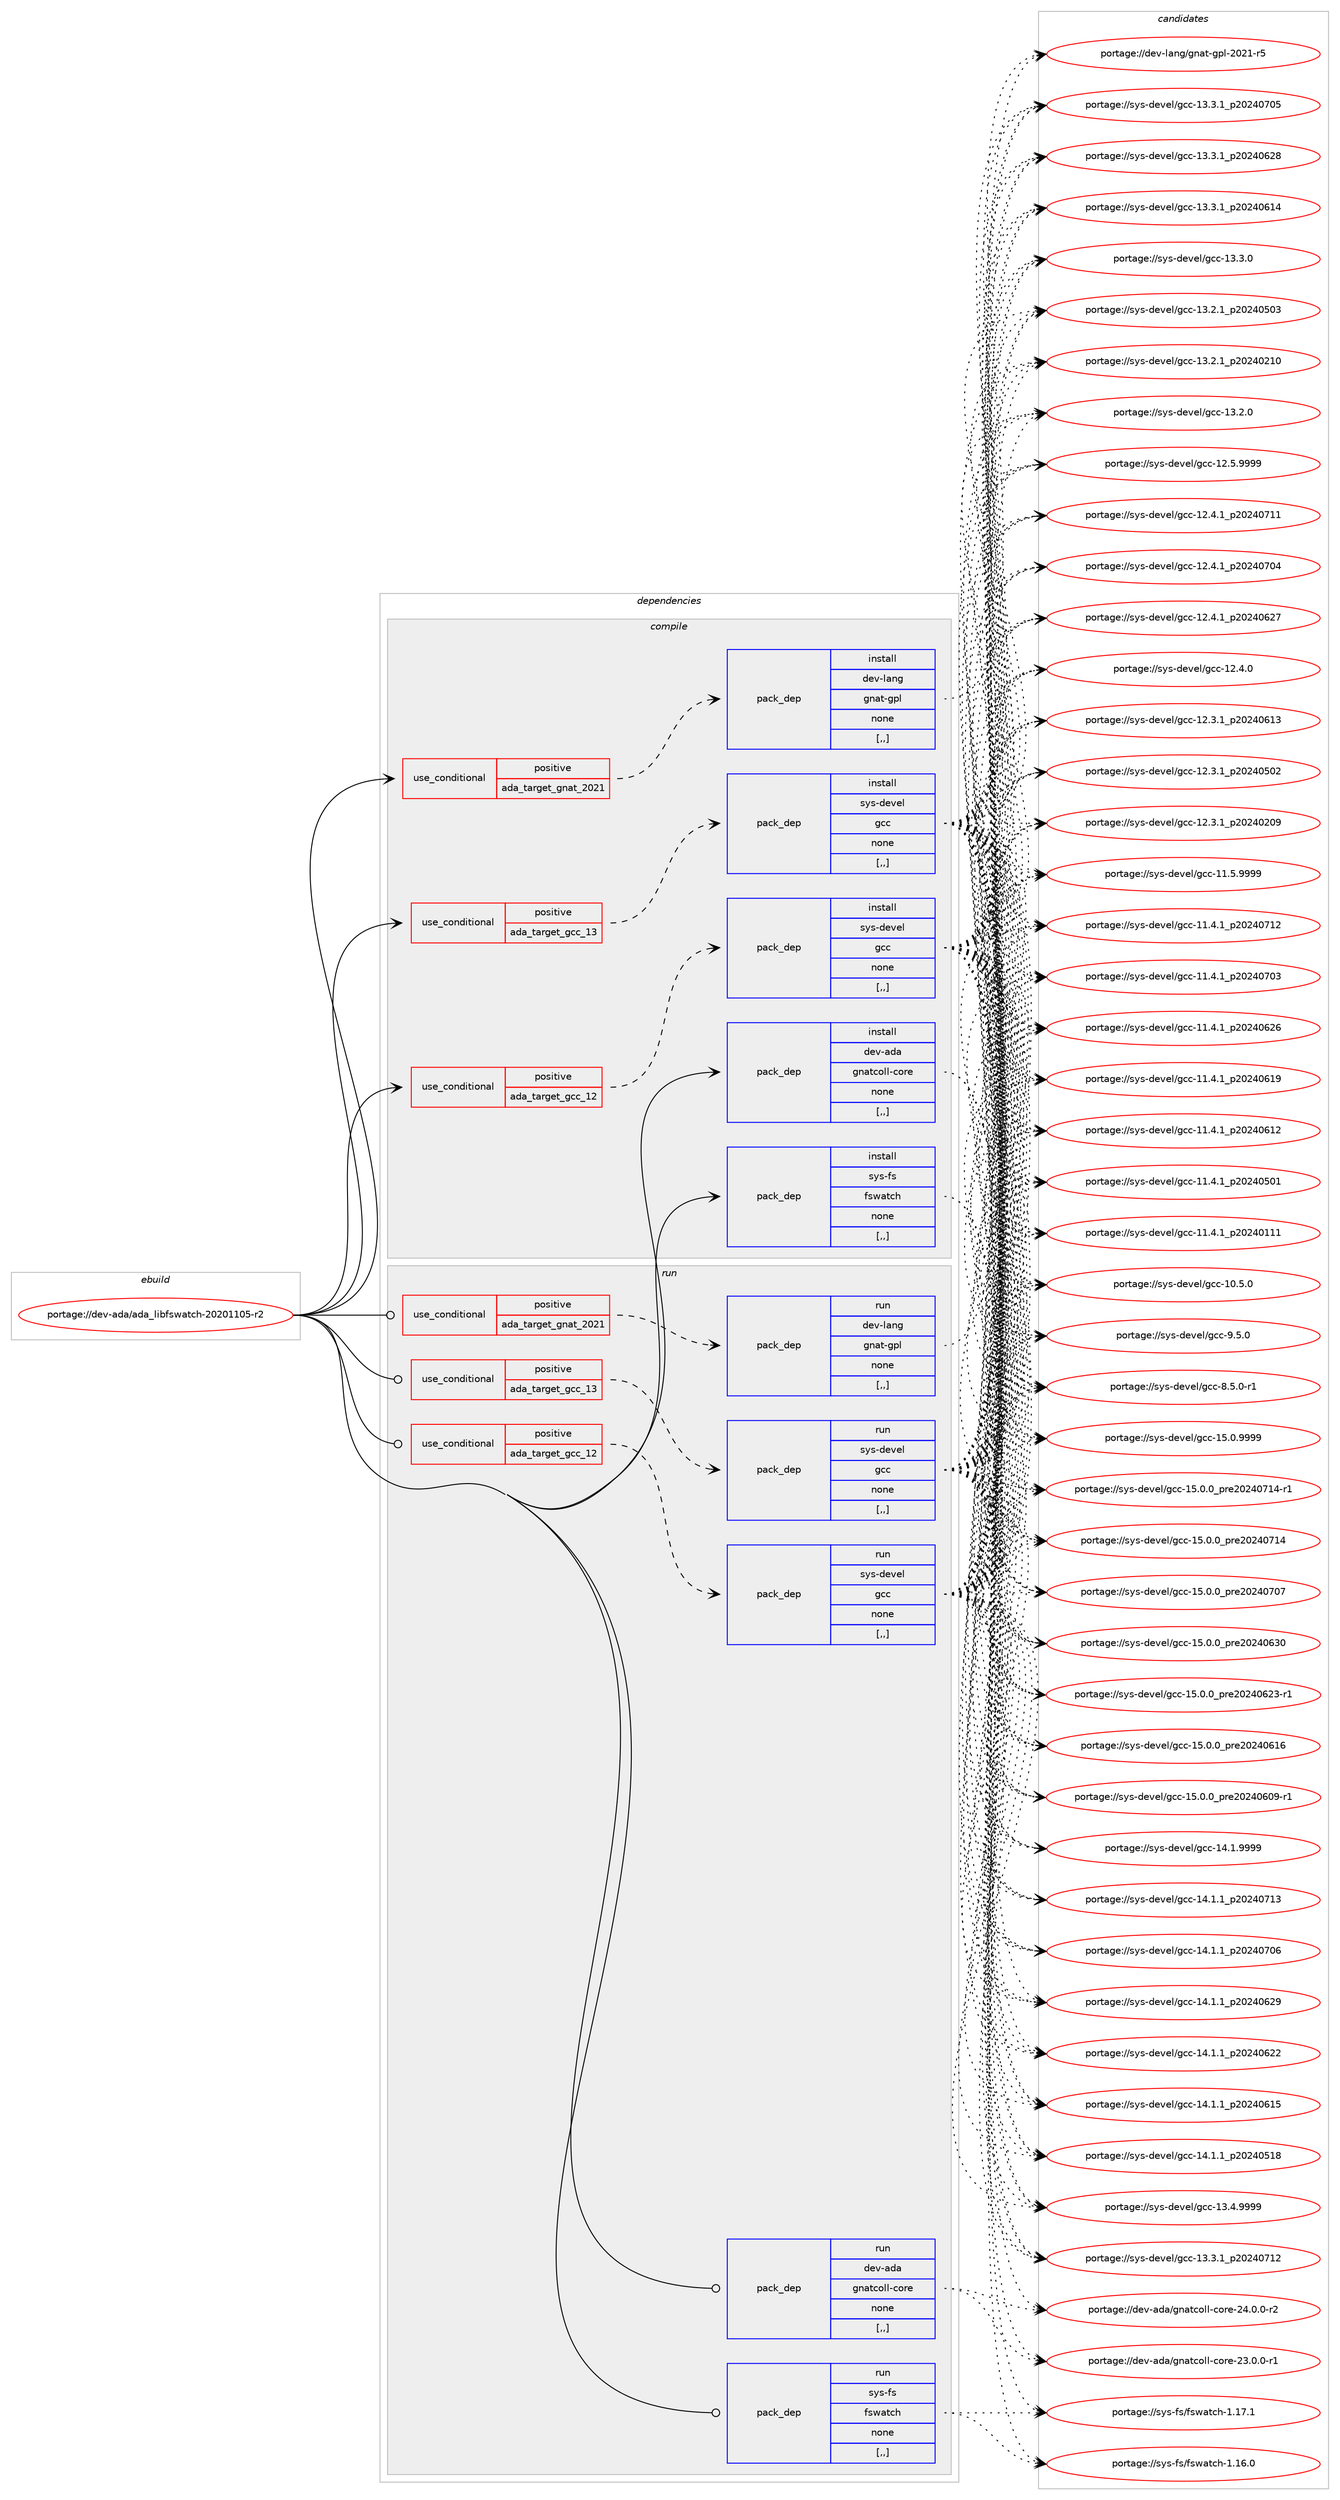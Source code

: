 digraph prolog {

# *************
# Graph options
# *************

newrank=true;
concentrate=true;
compound=true;
graph [rankdir=LR,fontname=Helvetica,fontsize=10,ranksep=1.5];#, ranksep=2.5, nodesep=0.2];
edge  [arrowhead=vee];
node  [fontname=Helvetica,fontsize=10];

# **********
# The ebuild
# **********

subgraph cluster_leftcol {
color=gray;
rank=same;
label=<<i>ebuild</i>>;
id [label="portage://dev-ada/ada_libfswatch-20201105-r2", color=red, width=4, href="../dev-ada/ada_libfswatch-20201105-r2.svg"];
}

# ****************
# The dependencies
# ****************

subgraph cluster_midcol {
color=gray;
label=<<i>dependencies</i>>;
subgraph cluster_compile {
fillcolor="#eeeeee";
style=filled;
label=<<i>compile</i>>;
subgraph cond16342 {
dependency63097 [label=<<TABLE BORDER="0" CELLBORDER="1" CELLSPACING="0" CELLPADDING="4"><TR><TD ROWSPAN="3" CELLPADDING="10">use_conditional</TD></TR><TR><TD>positive</TD></TR><TR><TD>ada_target_gcc_12</TD></TR></TABLE>>, shape=none, color=red];
subgraph pack45849 {
dependency63098 [label=<<TABLE BORDER="0" CELLBORDER="1" CELLSPACING="0" CELLPADDING="4" WIDTH="220"><TR><TD ROWSPAN="6" CELLPADDING="30">pack_dep</TD></TR><TR><TD WIDTH="110">install</TD></TR><TR><TD>sys-devel</TD></TR><TR><TD>gcc</TD></TR><TR><TD>none</TD></TR><TR><TD>[,,]</TD></TR></TABLE>>, shape=none, color=blue];
}
dependency63097:e -> dependency63098:w [weight=20,style="dashed",arrowhead="vee"];
}
id:e -> dependency63097:w [weight=20,style="solid",arrowhead="vee"];
subgraph cond16343 {
dependency63099 [label=<<TABLE BORDER="0" CELLBORDER="1" CELLSPACING="0" CELLPADDING="4"><TR><TD ROWSPAN="3" CELLPADDING="10">use_conditional</TD></TR><TR><TD>positive</TD></TR><TR><TD>ada_target_gcc_13</TD></TR></TABLE>>, shape=none, color=red];
subgraph pack45850 {
dependency63100 [label=<<TABLE BORDER="0" CELLBORDER="1" CELLSPACING="0" CELLPADDING="4" WIDTH="220"><TR><TD ROWSPAN="6" CELLPADDING="30">pack_dep</TD></TR><TR><TD WIDTH="110">install</TD></TR><TR><TD>sys-devel</TD></TR><TR><TD>gcc</TD></TR><TR><TD>none</TD></TR><TR><TD>[,,]</TD></TR></TABLE>>, shape=none, color=blue];
}
dependency63099:e -> dependency63100:w [weight=20,style="dashed",arrowhead="vee"];
}
id:e -> dependency63099:w [weight=20,style="solid",arrowhead="vee"];
subgraph cond16344 {
dependency63101 [label=<<TABLE BORDER="0" CELLBORDER="1" CELLSPACING="0" CELLPADDING="4"><TR><TD ROWSPAN="3" CELLPADDING="10">use_conditional</TD></TR><TR><TD>positive</TD></TR><TR><TD>ada_target_gnat_2021</TD></TR></TABLE>>, shape=none, color=red];
subgraph pack45851 {
dependency63102 [label=<<TABLE BORDER="0" CELLBORDER="1" CELLSPACING="0" CELLPADDING="4" WIDTH="220"><TR><TD ROWSPAN="6" CELLPADDING="30">pack_dep</TD></TR><TR><TD WIDTH="110">install</TD></TR><TR><TD>dev-lang</TD></TR><TR><TD>gnat-gpl</TD></TR><TR><TD>none</TD></TR><TR><TD>[,,]</TD></TR></TABLE>>, shape=none, color=blue];
}
dependency63101:e -> dependency63102:w [weight=20,style="dashed",arrowhead="vee"];
}
id:e -> dependency63101:w [weight=20,style="solid",arrowhead="vee"];
subgraph pack45852 {
dependency63103 [label=<<TABLE BORDER="0" CELLBORDER="1" CELLSPACING="0" CELLPADDING="4" WIDTH="220"><TR><TD ROWSPAN="6" CELLPADDING="30">pack_dep</TD></TR><TR><TD WIDTH="110">install</TD></TR><TR><TD>dev-ada</TD></TR><TR><TD>gnatcoll-core</TD></TR><TR><TD>none</TD></TR><TR><TD>[,,]</TD></TR></TABLE>>, shape=none, color=blue];
}
id:e -> dependency63103:w [weight=20,style="solid",arrowhead="vee"];
subgraph pack45853 {
dependency63104 [label=<<TABLE BORDER="0" CELLBORDER="1" CELLSPACING="0" CELLPADDING="4" WIDTH="220"><TR><TD ROWSPAN="6" CELLPADDING="30">pack_dep</TD></TR><TR><TD WIDTH="110">install</TD></TR><TR><TD>sys-fs</TD></TR><TR><TD>fswatch</TD></TR><TR><TD>none</TD></TR><TR><TD>[,,]</TD></TR></TABLE>>, shape=none, color=blue];
}
id:e -> dependency63104:w [weight=20,style="solid",arrowhead="vee"];
}
subgraph cluster_compileandrun {
fillcolor="#eeeeee";
style=filled;
label=<<i>compile and run</i>>;
}
subgraph cluster_run {
fillcolor="#eeeeee";
style=filled;
label=<<i>run</i>>;
subgraph cond16345 {
dependency63105 [label=<<TABLE BORDER="0" CELLBORDER="1" CELLSPACING="0" CELLPADDING="4"><TR><TD ROWSPAN="3" CELLPADDING="10">use_conditional</TD></TR><TR><TD>positive</TD></TR><TR><TD>ada_target_gcc_12</TD></TR></TABLE>>, shape=none, color=red];
subgraph pack45854 {
dependency63106 [label=<<TABLE BORDER="0" CELLBORDER="1" CELLSPACING="0" CELLPADDING="4" WIDTH="220"><TR><TD ROWSPAN="6" CELLPADDING="30">pack_dep</TD></TR><TR><TD WIDTH="110">run</TD></TR><TR><TD>sys-devel</TD></TR><TR><TD>gcc</TD></TR><TR><TD>none</TD></TR><TR><TD>[,,]</TD></TR></TABLE>>, shape=none, color=blue];
}
dependency63105:e -> dependency63106:w [weight=20,style="dashed",arrowhead="vee"];
}
id:e -> dependency63105:w [weight=20,style="solid",arrowhead="odot"];
subgraph cond16346 {
dependency63107 [label=<<TABLE BORDER="0" CELLBORDER="1" CELLSPACING="0" CELLPADDING="4"><TR><TD ROWSPAN="3" CELLPADDING="10">use_conditional</TD></TR><TR><TD>positive</TD></TR><TR><TD>ada_target_gcc_13</TD></TR></TABLE>>, shape=none, color=red];
subgraph pack45855 {
dependency63108 [label=<<TABLE BORDER="0" CELLBORDER="1" CELLSPACING="0" CELLPADDING="4" WIDTH="220"><TR><TD ROWSPAN="6" CELLPADDING="30">pack_dep</TD></TR><TR><TD WIDTH="110">run</TD></TR><TR><TD>sys-devel</TD></TR><TR><TD>gcc</TD></TR><TR><TD>none</TD></TR><TR><TD>[,,]</TD></TR></TABLE>>, shape=none, color=blue];
}
dependency63107:e -> dependency63108:w [weight=20,style="dashed",arrowhead="vee"];
}
id:e -> dependency63107:w [weight=20,style="solid",arrowhead="odot"];
subgraph cond16347 {
dependency63109 [label=<<TABLE BORDER="0" CELLBORDER="1" CELLSPACING="0" CELLPADDING="4"><TR><TD ROWSPAN="3" CELLPADDING="10">use_conditional</TD></TR><TR><TD>positive</TD></TR><TR><TD>ada_target_gnat_2021</TD></TR></TABLE>>, shape=none, color=red];
subgraph pack45856 {
dependency63110 [label=<<TABLE BORDER="0" CELLBORDER="1" CELLSPACING="0" CELLPADDING="4" WIDTH="220"><TR><TD ROWSPAN="6" CELLPADDING="30">pack_dep</TD></TR><TR><TD WIDTH="110">run</TD></TR><TR><TD>dev-lang</TD></TR><TR><TD>gnat-gpl</TD></TR><TR><TD>none</TD></TR><TR><TD>[,,]</TD></TR></TABLE>>, shape=none, color=blue];
}
dependency63109:e -> dependency63110:w [weight=20,style="dashed",arrowhead="vee"];
}
id:e -> dependency63109:w [weight=20,style="solid",arrowhead="odot"];
subgraph pack45857 {
dependency63111 [label=<<TABLE BORDER="0" CELLBORDER="1" CELLSPACING="0" CELLPADDING="4" WIDTH="220"><TR><TD ROWSPAN="6" CELLPADDING="30">pack_dep</TD></TR><TR><TD WIDTH="110">run</TD></TR><TR><TD>dev-ada</TD></TR><TR><TD>gnatcoll-core</TD></TR><TR><TD>none</TD></TR><TR><TD>[,,]</TD></TR></TABLE>>, shape=none, color=blue];
}
id:e -> dependency63111:w [weight=20,style="solid",arrowhead="odot"];
subgraph pack45858 {
dependency63112 [label=<<TABLE BORDER="0" CELLBORDER="1" CELLSPACING="0" CELLPADDING="4" WIDTH="220"><TR><TD ROWSPAN="6" CELLPADDING="30">pack_dep</TD></TR><TR><TD WIDTH="110">run</TD></TR><TR><TD>sys-fs</TD></TR><TR><TD>fswatch</TD></TR><TR><TD>none</TD></TR><TR><TD>[,,]</TD></TR></TABLE>>, shape=none, color=blue];
}
id:e -> dependency63112:w [weight=20,style="solid",arrowhead="odot"];
}
}

# **************
# The candidates
# **************

subgraph cluster_choices {
rank=same;
color=gray;
label=<<i>candidates</i>>;

subgraph choice45849 {
color=black;
nodesep=1;
choice1151211154510010111810110847103999945495346484657575757 [label="portage://sys-devel/gcc-15.0.9999", color=red, width=4,href="../sys-devel/gcc-15.0.9999.svg"];
choice11512111545100101118101108471039999454953464846489511211410150485052485549524511449 [label="portage://sys-devel/gcc-15.0.0_pre20240714-r1", color=red, width=4,href="../sys-devel/gcc-15.0.0_pre20240714-r1.svg"];
choice1151211154510010111810110847103999945495346484648951121141015048505248554952 [label="portage://sys-devel/gcc-15.0.0_pre20240714", color=red, width=4,href="../sys-devel/gcc-15.0.0_pre20240714.svg"];
choice1151211154510010111810110847103999945495346484648951121141015048505248554855 [label="portage://sys-devel/gcc-15.0.0_pre20240707", color=red, width=4,href="../sys-devel/gcc-15.0.0_pre20240707.svg"];
choice1151211154510010111810110847103999945495346484648951121141015048505248545148 [label="portage://sys-devel/gcc-15.0.0_pre20240630", color=red, width=4,href="../sys-devel/gcc-15.0.0_pre20240630.svg"];
choice11512111545100101118101108471039999454953464846489511211410150485052485450514511449 [label="portage://sys-devel/gcc-15.0.0_pre20240623-r1", color=red, width=4,href="../sys-devel/gcc-15.0.0_pre20240623-r1.svg"];
choice1151211154510010111810110847103999945495346484648951121141015048505248544954 [label="portage://sys-devel/gcc-15.0.0_pre20240616", color=red, width=4,href="../sys-devel/gcc-15.0.0_pre20240616.svg"];
choice11512111545100101118101108471039999454953464846489511211410150485052485448574511449 [label="portage://sys-devel/gcc-15.0.0_pre20240609-r1", color=red, width=4,href="../sys-devel/gcc-15.0.0_pre20240609-r1.svg"];
choice1151211154510010111810110847103999945495246494657575757 [label="portage://sys-devel/gcc-14.1.9999", color=red, width=4,href="../sys-devel/gcc-14.1.9999.svg"];
choice1151211154510010111810110847103999945495246494649951125048505248554951 [label="portage://sys-devel/gcc-14.1.1_p20240713", color=red, width=4,href="../sys-devel/gcc-14.1.1_p20240713.svg"];
choice1151211154510010111810110847103999945495246494649951125048505248554854 [label="portage://sys-devel/gcc-14.1.1_p20240706", color=red, width=4,href="../sys-devel/gcc-14.1.1_p20240706.svg"];
choice1151211154510010111810110847103999945495246494649951125048505248545057 [label="portage://sys-devel/gcc-14.1.1_p20240629", color=red, width=4,href="../sys-devel/gcc-14.1.1_p20240629.svg"];
choice1151211154510010111810110847103999945495246494649951125048505248545050 [label="portage://sys-devel/gcc-14.1.1_p20240622", color=red, width=4,href="../sys-devel/gcc-14.1.1_p20240622.svg"];
choice1151211154510010111810110847103999945495246494649951125048505248544953 [label="portage://sys-devel/gcc-14.1.1_p20240615", color=red, width=4,href="../sys-devel/gcc-14.1.1_p20240615.svg"];
choice1151211154510010111810110847103999945495246494649951125048505248534956 [label="portage://sys-devel/gcc-14.1.1_p20240518", color=red, width=4,href="../sys-devel/gcc-14.1.1_p20240518.svg"];
choice1151211154510010111810110847103999945495146524657575757 [label="portage://sys-devel/gcc-13.4.9999", color=red, width=4,href="../sys-devel/gcc-13.4.9999.svg"];
choice1151211154510010111810110847103999945495146514649951125048505248554950 [label="portage://sys-devel/gcc-13.3.1_p20240712", color=red, width=4,href="../sys-devel/gcc-13.3.1_p20240712.svg"];
choice1151211154510010111810110847103999945495146514649951125048505248554853 [label="portage://sys-devel/gcc-13.3.1_p20240705", color=red, width=4,href="../sys-devel/gcc-13.3.1_p20240705.svg"];
choice1151211154510010111810110847103999945495146514649951125048505248545056 [label="portage://sys-devel/gcc-13.3.1_p20240628", color=red, width=4,href="../sys-devel/gcc-13.3.1_p20240628.svg"];
choice1151211154510010111810110847103999945495146514649951125048505248544952 [label="portage://sys-devel/gcc-13.3.1_p20240614", color=red, width=4,href="../sys-devel/gcc-13.3.1_p20240614.svg"];
choice1151211154510010111810110847103999945495146514648 [label="portage://sys-devel/gcc-13.3.0", color=red, width=4,href="../sys-devel/gcc-13.3.0.svg"];
choice1151211154510010111810110847103999945495146504649951125048505248534851 [label="portage://sys-devel/gcc-13.2.1_p20240503", color=red, width=4,href="../sys-devel/gcc-13.2.1_p20240503.svg"];
choice1151211154510010111810110847103999945495146504649951125048505248504948 [label="portage://sys-devel/gcc-13.2.1_p20240210", color=red, width=4,href="../sys-devel/gcc-13.2.1_p20240210.svg"];
choice1151211154510010111810110847103999945495146504648 [label="portage://sys-devel/gcc-13.2.0", color=red, width=4,href="../sys-devel/gcc-13.2.0.svg"];
choice1151211154510010111810110847103999945495046534657575757 [label="portage://sys-devel/gcc-12.5.9999", color=red, width=4,href="../sys-devel/gcc-12.5.9999.svg"];
choice1151211154510010111810110847103999945495046524649951125048505248554949 [label="portage://sys-devel/gcc-12.4.1_p20240711", color=red, width=4,href="../sys-devel/gcc-12.4.1_p20240711.svg"];
choice1151211154510010111810110847103999945495046524649951125048505248554852 [label="portage://sys-devel/gcc-12.4.1_p20240704", color=red, width=4,href="../sys-devel/gcc-12.4.1_p20240704.svg"];
choice1151211154510010111810110847103999945495046524649951125048505248545055 [label="portage://sys-devel/gcc-12.4.1_p20240627", color=red, width=4,href="../sys-devel/gcc-12.4.1_p20240627.svg"];
choice1151211154510010111810110847103999945495046524648 [label="portage://sys-devel/gcc-12.4.0", color=red, width=4,href="../sys-devel/gcc-12.4.0.svg"];
choice1151211154510010111810110847103999945495046514649951125048505248544951 [label="portage://sys-devel/gcc-12.3.1_p20240613", color=red, width=4,href="../sys-devel/gcc-12.3.1_p20240613.svg"];
choice1151211154510010111810110847103999945495046514649951125048505248534850 [label="portage://sys-devel/gcc-12.3.1_p20240502", color=red, width=4,href="../sys-devel/gcc-12.3.1_p20240502.svg"];
choice1151211154510010111810110847103999945495046514649951125048505248504857 [label="portage://sys-devel/gcc-12.3.1_p20240209", color=red, width=4,href="../sys-devel/gcc-12.3.1_p20240209.svg"];
choice1151211154510010111810110847103999945494946534657575757 [label="portage://sys-devel/gcc-11.5.9999", color=red, width=4,href="../sys-devel/gcc-11.5.9999.svg"];
choice1151211154510010111810110847103999945494946524649951125048505248554950 [label="portage://sys-devel/gcc-11.4.1_p20240712", color=red, width=4,href="../sys-devel/gcc-11.4.1_p20240712.svg"];
choice1151211154510010111810110847103999945494946524649951125048505248554851 [label="portage://sys-devel/gcc-11.4.1_p20240703", color=red, width=4,href="../sys-devel/gcc-11.4.1_p20240703.svg"];
choice1151211154510010111810110847103999945494946524649951125048505248545054 [label="portage://sys-devel/gcc-11.4.1_p20240626", color=red, width=4,href="../sys-devel/gcc-11.4.1_p20240626.svg"];
choice1151211154510010111810110847103999945494946524649951125048505248544957 [label="portage://sys-devel/gcc-11.4.1_p20240619", color=red, width=4,href="../sys-devel/gcc-11.4.1_p20240619.svg"];
choice1151211154510010111810110847103999945494946524649951125048505248544950 [label="portage://sys-devel/gcc-11.4.1_p20240612", color=red, width=4,href="../sys-devel/gcc-11.4.1_p20240612.svg"];
choice1151211154510010111810110847103999945494946524649951125048505248534849 [label="portage://sys-devel/gcc-11.4.1_p20240501", color=red, width=4,href="../sys-devel/gcc-11.4.1_p20240501.svg"];
choice1151211154510010111810110847103999945494946524649951125048505248494949 [label="portage://sys-devel/gcc-11.4.1_p20240111", color=red, width=4,href="../sys-devel/gcc-11.4.1_p20240111.svg"];
choice1151211154510010111810110847103999945494846534648 [label="portage://sys-devel/gcc-10.5.0", color=red, width=4,href="../sys-devel/gcc-10.5.0.svg"];
choice11512111545100101118101108471039999455746534648 [label="portage://sys-devel/gcc-9.5.0", color=red, width=4,href="../sys-devel/gcc-9.5.0.svg"];
choice115121115451001011181011084710399994556465346484511449 [label="portage://sys-devel/gcc-8.5.0-r1", color=red, width=4,href="../sys-devel/gcc-8.5.0-r1.svg"];
dependency63098:e -> choice1151211154510010111810110847103999945495346484657575757:w [style=dotted,weight="100"];
dependency63098:e -> choice11512111545100101118101108471039999454953464846489511211410150485052485549524511449:w [style=dotted,weight="100"];
dependency63098:e -> choice1151211154510010111810110847103999945495346484648951121141015048505248554952:w [style=dotted,weight="100"];
dependency63098:e -> choice1151211154510010111810110847103999945495346484648951121141015048505248554855:w [style=dotted,weight="100"];
dependency63098:e -> choice1151211154510010111810110847103999945495346484648951121141015048505248545148:w [style=dotted,weight="100"];
dependency63098:e -> choice11512111545100101118101108471039999454953464846489511211410150485052485450514511449:w [style=dotted,weight="100"];
dependency63098:e -> choice1151211154510010111810110847103999945495346484648951121141015048505248544954:w [style=dotted,weight="100"];
dependency63098:e -> choice11512111545100101118101108471039999454953464846489511211410150485052485448574511449:w [style=dotted,weight="100"];
dependency63098:e -> choice1151211154510010111810110847103999945495246494657575757:w [style=dotted,weight="100"];
dependency63098:e -> choice1151211154510010111810110847103999945495246494649951125048505248554951:w [style=dotted,weight="100"];
dependency63098:e -> choice1151211154510010111810110847103999945495246494649951125048505248554854:w [style=dotted,weight="100"];
dependency63098:e -> choice1151211154510010111810110847103999945495246494649951125048505248545057:w [style=dotted,weight="100"];
dependency63098:e -> choice1151211154510010111810110847103999945495246494649951125048505248545050:w [style=dotted,weight="100"];
dependency63098:e -> choice1151211154510010111810110847103999945495246494649951125048505248544953:w [style=dotted,weight="100"];
dependency63098:e -> choice1151211154510010111810110847103999945495246494649951125048505248534956:w [style=dotted,weight="100"];
dependency63098:e -> choice1151211154510010111810110847103999945495146524657575757:w [style=dotted,weight="100"];
dependency63098:e -> choice1151211154510010111810110847103999945495146514649951125048505248554950:w [style=dotted,weight="100"];
dependency63098:e -> choice1151211154510010111810110847103999945495146514649951125048505248554853:w [style=dotted,weight="100"];
dependency63098:e -> choice1151211154510010111810110847103999945495146514649951125048505248545056:w [style=dotted,weight="100"];
dependency63098:e -> choice1151211154510010111810110847103999945495146514649951125048505248544952:w [style=dotted,weight="100"];
dependency63098:e -> choice1151211154510010111810110847103999945495146514648:w [style=dotted,weight="100"];
dependency63098:e -> choice1151211154510010111810110847103999945495146504649951125048505248534851:w [style=dotted,weight="100"];
dependency63098:e -> choice1151211154510010111810110847103999945495146504649951125048505248504948:w [style=dotted,weight="100"];
dependency63098:e -> choice1151211154510010111810110847103999945495146504648:w [style=dotted,weight="100"];
dependency63098:e -> choice1151211154510010111810110847103999945495046534657575757:w [style=dotted,weight="100"];
dependency63098:e -> choice1151211154510010111810110847103999945495046524649951125048505248554949:w [style=dotted,weight="100"];
dependency63098:e -> choice1151211154510010111810110847103999945495046524649951125048505248554852:w [style=dotted,weight="100"];
dependency63098:e -> choice1151211154510010111810110847103999945495046524649951125048505248545055:w [style=dotted,weight="100"];
dependency63098:e -> choice1151211154510010111810110847103999945495046524648:w [style=dotted,weight="100"];
dependency63098:e -> choice1151211154510010111810110847103999945495046514649951125048505248544951:w [style=dotted,weight="100"];
dependency63098:e -> choice1151211154510010111810110847103999945495046514649951125048505248534850:w [style=dotted,weight="100"];
dependency63098:e -> choice1151211154510010111810110847103999945495046514649951125048505248504857:w [style=dotted,weight="100"];
dependency63098:e -> choice1151211154510010111810110847103999945494946534657575757:w [style=dotted,weight="100"];
dependency63098:e -> choice1151211154510010111810110847103999945494946524649951125048505248554950:w [style=dotted,weight="100"];
dependency63098:e -> choice1151211154510010111810110847103999945494946524649951125048505248554851:w [style=dotted,weight="100"];
dependency63098:e -> choice1151211154510010111810110847103999945494946524649951125048505248545054:w [style=dotted,weight="100"];
dependency63098:e -> choice1151211154510010111810110847103999945494946524649951125048505248544957:w [style=dotted,weight="100"];
dependency63098:e -> choice1151211154510010111810110847103999945494946524649951125048505248544950:w [style=dotted,weight="100"];
dependency63098:e -> choice1151211154510010111810110847103999945494946524649951125048505248534849:w [style=dotted,weight="100"];
dependency63098:e -> choice1151211154510010111810110847103999945494946524649951125048505248494949:w [style=dotted,weight="100"];
dependency63098:e -> choice1151211154510010111810110847103999945494846534648:w [style=dotted,weight="100"];
dependency63098:e -> choice11512111545100101118101108471039999455746534648:w [style=dotted,weight="100"];
dependency63098:e -> choice115121115451001011181011084710399994556465346484511449:w [style=dotted,weight="100"];
}
subgraph choice45850 {
color=black;
nodesep=1;
choice1151211154510010111810110847103999945495346484657575757 [label="portage://sys-devel/gcc-15.0.9999", color=red, width=4,href="../sys-devel/gcc-15.0.9999.svg"];
choice11512111545100101118101108471039999454953464846489511211410150485052485549524511449 [label="portage://sys-devel/gcc-15.0.0_pre20240714-r1", color=red, width=4,href="../sys-devel/gcc-15.0.0_pre20240714-r1.svg"];
choice1151211154510010111810110847103999945495346484648951121141015048505248554952 [label="portage://sys-devel/gcc-15.0.0_pre20240714", color=red, width=4,href="../sys-devel/gcc-15.0.0_pre20240714.svg"];
choice1151211154510010111810110847103999945495346484648951121141015048505248554855 [label="portage://sys-devel/gcc-15.0.0_pre20240707", color=red, width=4,href="../sys-devel/gcc-15.0.0_pre20240707.svg"];
choice1151211154510010111810110847103999945495346484648951121141015048505248545148 [label="portage://sys-devel/gcc-15.0.0_pre20240630", color=red, width=4,href="../sys-devel/gcc-15.0.0_pre20240630.svg"];
choice11512111545100101118101108471039999454953464846489511211410150485052485450514511449 [label="portage://sys-devel/gcc-15.0.0_pre20240623-r1", color=red, width=4,href="../sys-devel/gcc-15.0.0_pre20240623-r1.svg"];
choice1151211154510010111810110847103999945495346484648951121141015048505248544954 [label="portage://sys-devel/gcc-15.0.0_pre20240616", color=red, width=4,href="../sys-devel/gcc-15.0.0_pre20240616.svg"];
choice11512111545100101118101108471039999454953464846489511211410150485052485448574511449 [label="portage://sys-devel/gcc-15.0.0_pre20240609-r1", color=red, width=4,href="../sys-devel/gcc-15.0.0_pre20240609-r1.svg"];
choice1151211154510010111810110847103999945495246494657575757 [label="portage://sys-devel/gcc-14.1.9999", color=red, width=4,href="../sys-devel/gcc-14.1.9999.svg"];
choice1151211154510010111810110847103999945495246494649951125048505248554951 [label="portage://sys-devel/gcc-14.1.1_p20240713", color=red, width=4,href="../sys-devel/gcc-14.1.1_p20240713.svg"];
choice1151211154510010111810110847103999945495246494649951125048505248554854 [label="portage://sys-devel/gcc-14.1.1_p20240706", color=red, width=4,href="../sys-devel/gcc-14.1.1_p20240706.svg"];
choice1151211154510010111810110847103999945495246494649951125048505248545057 [label="portage://sys-devel/gcc-14.1.1_p20240629", color=red, width=4,href="../sys-devel/gcc-14.1.1_p20240629.svg"];
choice1151211154510010111810110847103999945495246494649951125048505248545050 [label="portage://sys-devel/gcc-14.1.1_p20240622", color=red, width=4,href="../sys-devel/gcc-14.1.1_p20240622.svg"];
choice1151211154510010111810110847103999945495246494649951125048505248544953 [label="portage://sys-devel/gcc-14.1.1_p20240615", color=red, width=4,href="../sys-devel/gcc-14.1.1_p20240615.svg"];
choice1151211154510010111810110847103999945495246494649951125048505248534956 [label="portage://sys-devel/gcc-14.1.1_p20240518", color=red, width=4,href="../sys-devel/gcc-14.1.1_p20240518.svg"];
choice1151211154510010111810110847103999945495146524657575757 [label="portage://sys-devel/gcc-13.4.9999", color=red, width=4,href="../sys-devel/gcc-13.4.9999.svg"];
choice1151211154510010111810110847103999945495146514649951125048505248554950 [label="portage://sys-devel/gcc-13.3.1_p20240712", color=red, width=4,href="../sys-devel/gcc-13.3.1_p20240712.svg"];
choice1151211154510010111810110847103999945495146514649951125048505248554853 [label="portage://sys-devel/gcc-13.3.1_p20240705", color=red, width=4,href="../sys-devel/gcc-13.3.1_p20240705.svg"];
choice1151211154510010111810110847103999945495146514649951125048505248545056 [label="portage://sys-devel/gcc-13.3.1_p20240628", color=red, width=4,href="../sys-devel/gcc-13.3.1_p20240628.svg"];
choice1151211154510010111810110847103999945495146514649951125048505248544952 [label="portage://sys-devel/gcc-13.3.1_p20240614", color=red, width=4,href="../sys-devel/gcc-13.3.1_p20240614.svg"];
choice1151211154510010111810110847103999945495146514648 [label="portage://sys-devel/gcc-13.3.0", color=red, width=4,href="../sys-devel/gcc-13.3.0.svg"];
choice1151211154510010111810110847103999945495146504649951125048505248534851 [label="portage://sys-devel/gcc-13.2.1_p20240503", color=red, width=4,href="../sys-devel/gcc-13.2.1_p20240503.svg"];
choice1151211154510010111810110847103999945495146504649951125048505248504948 [label="portage://sys-devel/gcc-13.2.1_p20240210", color=red, width=4,href="../sys-devel/gcc-13.2.1_p20240210.svg"];
choice1151211154510010111810110847103999945495146504648 [label="portage://sys-devel/gcc-13.2.0", color=red, width=4,href="../sys-devel/gcc-13.2.0.svg"];
choice1151211154510010111810110847103999945495046534657575757 [label="portage://sys-devel/gcc-12.5.9999", color=red, width=4,href="../sys-devel/gcc-12.5.9999.svg"];
choice1151211154510010111810110847103999945495046524649951125048505248554949 [label="portage://sys-devel/gcc-12.4.1_p20240711", color=red, width=4,href="../sys-devel/gcc-12.4.1_p20240711.svg"];
choice1151211154510010111810110847103999945495046524649951125048505248554852 [label="portage://sys-devel/gcc-12.4.1_p20240704", color=red, width=4,href="../sys-devel/gcc-12.4.1_p20240704.svg"];
choice1151211154510010111810110847103999945495046524649951125048505248545055 [label="portage://sys-devel/gcc-12.4.1_p20240627", color=red, width=4,href="../sys-devel/gcc-12.4.1_p20240627.svg"];
choice1151211154510010111810110847103999945495046524648 [label="portage://sys-devel/gcc-12.4.0", color=red, width=4,href="../sys-devel/gcc-12.4.0.svg"];
choice1151211154510010111810110847103999945495046514649951125048505248544951 [label="portage://sys-devel/gcc-12.3.1_p20240613", color=red, width=4,href="../sys-devel/gcc-12.3.1_p20240613.svg"];
choice1151211154510010111810110847103999945495046514649951125048505248534850 [label="portage://sys-devel/gcc-12.3.1_p20240502", color=red, width=4,href="../sys-devel/gcc-12.3.1_p20240502.svg"];
choice1151211154510010111810110847103999945495046514649951125048505248504857 [label="portage://sys-devel/gcc-12.3.1_p20240209", color=red, width=4,href="../sys-devel/gcc-12.3.1_p20240209.svg"];
choice1151211154510010111810110847103999945494946534657575757 [label="portage://sys-devel/gcc-11.5.9999", color=red, width=4,href="../sys-devel/gcc-11.5.9999.svg"];
choice1151211154510010111810110847103999945494946524649951125048505248554950 [label="portage://sys-devel/gcc-11.4.1_p20240712", color=red, width=4,href="../sys-devel/gcc-11.4.1_p20240712.svg"];
choice1151211154510010111810110847103999945494946524649951125048505248554851 [label="portage://sys-devel/gcc-11.4.1_p20240703", color=red, width=4,href="../sys-devel/gcc-11.4.1_p20240703.svg"];
choice1151211154510010111810110847103999945494946524649951125048505248545054 [label="portage://sys-devel/gcc-11.4.1_p20240626", color=red, width=4,href="../sys-devel/gcc-11.4.1_p20240626.svg"];
choice1151211154510010111810110847103999945494946524649951125048505248544957 [label="portage://sys-devel/gcc-11.4.1_p20240619", color=red, width=4,href="../sys-devel/gcc-11.4.1_p20240619.svg"];
choice1151211154510010111810110847103999945494946524649951125048505248544950 [label="portage://sys-devel/gcc-11.4.1_p20240612", color=red, width=4,href="../sys-devel/gcc-11.4.1_p20240612.svg"];
choice1151211154510010111810110847103999945494946524649951125048505248534849 [label="portage://sys-devel/gcc-11.4.1_p20240501", color=red, width=4,href="../sys-devel/gcc-11.4.1_p20240501.svg"];
choice1151211154510010111810110847103999945494946524649951125048505248494949 [label="portage://sys-devel/gcc-11.4.1_p20240111", color=red, width=4,href="../sys-devel/gcc-11.4.1_p20240111.svg"];
choice1151211154510010111810110847103999945494846534648 [label="portage://sys-devel/gcc-10.5.0", color=red, width=4,href="../sys-devel/gcc-10.5.0.svg"];
choice11512111545100101118101108471039999455746534648 [label="portage://sys-devel/gcc-9.5.0", color=red, width=4,href="../sys-devel/gcc-9.5.0.svg"];
choice115121115451001011181011084710399994556465346484511449 [label="portage://sys-devel/gcc-8.5.0-r1", color=red, width=4,href="../sys-devel/gcc-8.5.0-r1.svg"];
dependency63100:e -> choice1151211154510010111810110847103999945495346484657575757:w [style=dotted,weight="100"];
dependency63100:e -> choice11512111545100101118101108471039999454953464846489511211410150485052485549524511449:w [style=dotted,weight="100"];
dependency63100:e -> choice1151211154510010111810110847103999945495346484648951121141015048505248554952:w [style=dotted,weight="100"];
dependency63100:e -> choice1151211154510010111810110847103999945495346484648951121141015048505248554855:w [style=dotted,weight="100"];
dependency63100:e -> choice1151211154510010111810110847103999945495346484648951121141015048505248545148:w [style=dotted,weight="100"];
dependency63100:e -> choice11512111545100101118101108471039999454953464846489511211410150485052485450514511449:w [style=dotted,weight="100"];
dependency63100:e -> choice1151211154510010111810110847103999945495346484648951121141015048505248544954:w [style=dotted,weight="100"];
dependency63100:e -> choice11512111545100101118101108471039999454953464846489511211410150485052485448574511449:w [style=dotted,weight="100"];
dependency63100:e -> choice1151211154510010111810110847103999945495246494657575757:w [style=dotted,weight="100"];
dependency63100:e -> choice1151211154510010111810110847103999945495246494649951125048505248554951:w [style=dotted,weight="100"];
dependency63100:e -> choice1151211154510010111810110847103999945495246494649951125048505248554854:w [style=dotted,weight="100"];
dependency63100:e -> choice1151211154510010111810110847103999945495246494649951125048505248545057:w [style=dotted,weight="100"];
dependency63100:e -> choice1151211154510010111810110847103999945495246494649951125048505248545050:w [style=dotted,weight="100"];
dependency63100:e -> choice1151211154510010111810110847103999945495246494649951125048505248544953:w [style=dotted,weight="100"];
dependency63100:e -> choice1151211154510010111810110847103999945495246494649951125048505248534956:w [style=dotted,weight="100"];
dependency63100:e -> choice1151211154510010111810110847103999945495146524657575757:w [style=dotted,weight="100"];
dependency63100:e -> choice1151211154510010111810110847103999945495146514649951125048505248554950:w [style=dotted,weight="100"];
dependency63100:e -> choice1151211154510010111810110847103999945495146514649951125048505248554853:w [style=dotted,weight="100"];
dependency63100:e -> choice1151211154510010111810110847103999945495146514649951125048505248545056:w [style=dotted,weight="100"];
dependency63100:e -> choice1151211154510010111810110847103999945495146514649951125048505248544952:w [style=dotted,weight="100"];
dependency63100:e -> choice1151211154510010111810110847103999945495146514648:w [style=dotted,weight="100"];
dependency63100:e -> choice1151211154510010111810110847103999945495146504649951125048505248534851:w [style=dotted,weight="100"];
dependency63100:e -> choice1151211154510010111810110847103999945495146504649951125048505248504948:w [style=dotted,weight="100"];
dependency63100:e -> choice1151211154510010111810110847103999945495146504648:w [style=dotted,weight="100"];
dependency63100:e -> choice1151211154510010111810110847103999945495046534657575757:w [style=dotted,weight="100"];
dependency63100:e -> choice1151211154510010111810110847103999945495046524649951125048505248554949:w [style=dotted,weight="100"];
dependency63100:e -> choice1151211154510010111810110847103999945495046524649951125048505248554852:w [style=dotted,weight="100"];
dependency63100:e -> choice1151211154510010111810110847103999945495046524649951125048505248545055:w [style=dotted,weight="100"];
dependency63100:e -> choice1151211154510010111810110847103999945495046524648:w [style=dotted,weight="100"];
dependency63100:e -> choice1151211154510010111810110847103999945495046514649951125048505248544951:w [style=dotted,weight="100"];
dependency63100:e -> choice1151211154510010111810110847103999945495046514649951125048505248534850:w [style=dotted,weight="100"];
dependency63100:e -> choice1151211154510010111810110847103999945495046514649951125048505248504857:w [style=dotted,weight="100"];
dependency63100:e -> choice1151211154510010111810110847103999945494946534657575757:w [style=dotted,weight="100"];
dependency63100:e -> choice1151211154510010111810110847103999945494946524649951125048505248554950:w [style=dotted,weight="100"];
dependency63100:e -> choice1151211154510010111810110847103999945494946524649951125048505248554851:w [style=dotted,weight="100"];
dependency63100:e -> choice1151211154510010111810110847103999945494946524649951125048505248545054:w [style=dotted,weight="100"];
dependency63100:e -> choice1151211154510010111810110847103999945494946524649951125048505248544957:w [style=dotted,weight="100"];
dependency63100:e -> choice1151211154510010111810110847103999945494946524649951125048505248544950:w [style=dotted,weight="100"];
dependency63100:e -> choice1151211154510010111810110847103999945494946524649951125048505248534849:w [style=dotted,weight="100"];
dependency63100:e -> choice1151211154510010111810110847103999945494946524649951125048505248494949:w [style=dotted,weight="100"];
dependency63100:e -> choice1151211154510010111810110847103999945494846534648:w [style=dotted,weight="100"];
dependency63100:e -> choice11512111545100101118101108471039999455746534648:w [style=dotted,weight="100"];
dependency63100:e -> choice115121115451001011181011084710399994556465346484511449:w [style=dotted,weight="100"];
}
subgraph choice45851 {
color=black;
nodesep=1;
choice100101118451089711010347103110971164510311210845504850494511453 [label="portage://dev-lang/gnat-gpl-2021-r5", color=red, width=4,href="../dev-lang/gnat-gpl-2021-r5.svg"];
dependency63102:e -> choice100101118451089711010347103110971164510311210845504850494511453:w [style=dotted,weight="100"];
}
subgraph choice45852 {
color=black;
nodesep=1;
choice1001011184597100974710311097116991111081084599111114101455052464846484511450 [label="portage://dev-ada/gnatcoll-core-24.0.0-r2", color=red, width=4,href="../dev-ada/gnatcoll-core-24.0.0-r2.svg"];
choice1001011184597100974710311097116991111081084599111114101455051464846484511449 [label="portage://dev-ada/gnatcoll-core-23.0.0-r1", color=red, width=4,href="../dev-ada/gnatcoll-core-23.0.0-r1.svg"];
dependency63103:e -> choice1001011184597100974710311097116991111081084599111114101455052464846484511450:w [style=dotted,weight="100"];
dependency63103:e -> choice1001011184597100974710311097116991111081084599111114101455051464846484511449:w [style=dotted,weight="100"];
}
subgraph choice45853 {
color=black;
nodesep=1;
choice1151211154510211547102115119971169910445494649554649 [label="portage://sys-fs/fswatch-1.17.1", color=red, width=4,href="../sys-fs/fswatch-1.17.1.svg"];
choice1151211154510211547102115119971169910445494649544648 [label="portage://sys-fs/fswatch-1.16.0", color=red, width=4,href="../sys-fs/fswatch-1.16.0.svg"];
dependency63104:e -> choice1151211154510211547102115119971169910445494649554649:w [style=dotted,weight="100"];
dependency63104:e -> choice1151211154510211547102115119971169910445494649544648:w [style=dotted,weight="100"];
}
subgraph choice45854 {
color=black;
nodesep=1;
choice1151211154510010111810110847103999945495346484657575757 [label="portage://sys-devel/gcc-15.0.9999", color=red, width=4,href="../sys-devel/gcc-15.0.9999.svg"];
choice11512111545100101118101108471039999454953464846489511211410150485052485549524511449 [label="portage://sys-devel/gcc-15.0.0_pre20240714-r1", color=red, width=4,href="../sys-devel/gcc-15.0.0_pre20240714-r1.svg"];
choice1151211154510010111810110847103999945495346484648951121141015048505248554952 [label="portage://sys-devel/gcc-15.0.0_pre20240714", color=red, width=4,href="../sys-devel/gcc-15.0.0_pre20240714.svg"];
choice1151211154510010111810110847103999945495346484648951121141015048505248554855 [label="portage://sys-devel/gcc-15.0.0_pre20240707", color=red, width=4,href="../sys-devel/gcc-15.0.0_pre20240707.svg"];
choice1151211154510010111810110847103999945495346484648951121141015048505248545148 [label="portage://sys-devel/gcc-15.0.0_pre20240630", color=red, width=4,href="../sys-devel/gcc-15.0.0_pre20240630.svg"];
choice11512111545100101118101108471039999454953464846489511211410150485052485450514511449 [label="portage://sys-devel/gcc-15.0.0_pre20240623-r1", color=red, width=4,href="../sys-devel/gcc-15.0.0_pre20240623-r1.svg"];
choice1151211154510010111810110847103999945495346484648951121141015048505248544954 [label="portage://sys-devel/gcc-15.0.0_pre20240616", color=red, width=4,href="../sys-devel/gcc-15.0.0_pre20240616.svg"];
choice11512111545100101118101108471039999454953464846489511211410150485052485448574511449 [label="portage://sys-devel/gcc-15.0.0_pre20240609-r1", color=red, width=4,href="../sys-devel/gcc-15.0.0_pre20240609-r1.svg"];
choice1151211154510010111810110847103999945495246494657575757 [label="portage://sys-devel/gcc-14.1.9999", color=red, width=4,href="../sys-devel/gcc-14.1.9999.svg"];
choice1151211154510010111810110847103999945495246494649951125048505248554951 [label="portage://sys-devel/gcc-14.1.1_p20240713", color=red, width=4,href="../sys-devel/gcc-14.1.1_p20240713.svg"];
choice1151211154510010111810110847103999945495246494649951125048505248554854 [label="portage://sys-devel/gcc-14.1.1_p20240706", color=red, width=4,href="../sys-devel/gcc-14.1.1_p20240706.svg"];
choice1151211154510010111810110847103999945495246494649951125048505248545057 [label="portage://sys-devel/gcc-14.1.1_p20240629", color=red, width=4,href="../sys-devel/gcc-14.1.1_p20240629.svg"];
choice1151211154510010111810110847103999945495246494649951125048505248545050 [label="portage://sys-devel/gcc-14.1.1_p20240622", color=red, width=4,href="../sys-devel/gcc-14.1.1_p20240622.svg"];
choice1151211154510010111810110847103999945495246494649951125048505248544953 [label="portage://sys-devel/gcc-14.1.1_p20240615", color=red, width=4,href="../sys-devel/gcc-14.1.1_p20240615.svg"];
choice1151211154510010111810110847103999945495246494649951125048505248534956 [label="portage://sys-devel/gcc-14.1.1_p20240518", color=red, width=4,href="../sys-devel/gcc-14.1.1_p20240518.svg"];
choice1151211154510010111810110847103999945495146524657575757 [label="portage://sys-devel/gcc-13.4.9999", color=red, width=4,href="../sys-devel/gcc-13.4.9999.svg"];
choice1151211154510010111810110847103999945495146514649951125048505248554950 [label="portage://sys-devel/gcc-13.3.1_p20240712", color=red, width=4,href="../sys-devel/gcc-13.3.1_p20240712.svg"];
choice1151211154510010111810110847103999945495146514649951125048505248554853 [label="portage://sys-devel/gcc-13.3.1_p20240705", color=red, width=4,href="../sys-devel/gcc-13.3.1_p20240705.svg"];
choice1151211154510010111810110847103999945495146514649951125048505248545056 [label="portage://sys-devel/gcc-13.3.1_p20240628", color=red, width=4,href="../sys-devel/gcc-13.3.1_p20240628.svg"];
choice1151211154510010111810110847103999945495146514649951125048505248544952 [label="portage://sys-devel/gcc-13.3.1_p20240614", color=red, width=4,href="../sys-devel/gcc-13.3.1_p20240614.svg"];
choice1151211154510010111810110847103999945495146514648 [label="portage://sys-devel/gcc-13.3.0", color=red, width=4,href="../sys-devel/gcc-13.3.0.svg"];
choice1151211154510010111810110847103999945495146504649951125048505248534851 [label="portage://sys-devel/gcc-13.2.1_p20240503", color=red, width=4,href="../sys-devel/gcc-13.2.1_p20240503.svg"];
choice1151211154510010111810110847103999945495146504649951125048505248504948 [label="portage://sys-devel/gcc-13.2.1_p20240210", color=red, width=4,href="../sys-devel/gcc-13.2.1_p20240210.svg"];
choice1151211154510010111810110847103999945495146504648 [label="portage://sys-devel/gcc-13.2.0", color=red, width=4,href="../sys-devel/gcc-13.2.0.svg"];
choice1151211154510010111810110847103999945495046534657575757 [label="portage://sys-devel/gcc-12.5.9999", color=red, width=4,href="../sys-devel/gcc-12.5.9999.svg"];
choice1151211154510010111810110847103999945495046524649951125048505248554949 [label="portage://sys-devel/gcc-12.4.1_p20240711", color=red, width=4,href="../sys-devel/gcc-12.4.1_p20240711.svg"];
choice1151211154510010111810110847103999945495046524649951125048505248554852 [label="portage://sys-devel/gcc-12.4.1_p20240704", color=red, width=4,href="../sys-devel/gcc-12.4.1_p20240704.svg"];
choice1151211154510010111810110847103999945495046524649951125048505248545055 [label="portage://sys-devel/gcc-12.4.1_p20240627", color=red, width=4,href="../sys-devel/gcc-12.4.1_p20240627.svg"];
choice1151211154510010111810110847103999945495046524648 [label="portage://sys-devel/gcc-12.4.0", color=red, width=4,href="../sys-devel/gcc-12.4.0.svg"];
choice1151211154510010111810110847103999945495046514649951125048505248544951 [label="portage://sys-devel/gcc-12.3.1_p20240613", color=red, width=4,href="../sys-devel/gcc-12.3.1_p20240613.svg"];
choice1151211154510010111810110847103999945495046514649951125048505248534850 [label="portage://sys-devel/gcc-12.3.1_p20240502", color=red, width=4,href="../sys-devel/gcc-12.3.1_p20240502.svg"];
choice1151211154510010111810110847103999945495046514649951125048505248504857 [label="portage://sys-devel/gcc-12.3.1_p20240209", color=red, width=4,href="../sys-devel/gcc-12.3.1_p20240209.svg"];
choice1151211154510010111810110847103999945494946534657575757 [label="portage://sys-devel/gcc-11.5.9999", color=red, width=4,href="../sys-devel/gcc-11.5.9999.svg"];
choice1151211154510010111810110847103999945494946524649951125048505248554950 [label="portage://sys-devel/gcc-11.4.1_p20240712", color=red, width=4,href="../sys-devel/gcc-11.4.1_p20240712.svg"];
choice1151211154510010111810110847103999945494946524649951125048505248554851 [label="portage://sys-devel/gcc-11.4.1_p20240703", color=red, width=4,href="../sys-devel/gcc-11.4.1_p20240703.svg"];
choice1151211154510010111810110847103999945494946524649951125048505248545054 [label="portage://sys-devel/gcc-11.4.1_p20240626", color=red, width=4,href="../sys-devel/gcc-11.4.1_p20240626.svg"];
choice1151211154510010111810110847103999945494946524649951125048505248544957 [label="portage://sys-devel/gcc-11.4.1_p20240619", color=red, width=4,href="../sys-devel/gcc-11.4.1_p20240619.svg"];
choice1151211154510010111810110847103999945494946524649951125048505248544950 [label="portage://sys-devel/gcc-11.4.1_p20240612", color=red, width=4,href="../sys-devel/gcc-11.4.1_p20240612.svg"];
choice1151211154510010111810110847103999945494946524649951125048505248534849 [label="portage://sys-devel/gcc-11.4.1_p20240501", color=red, width=4,href="../sys-devel/gcc-11.4.1_p20240501.svg"];
choice1151211154510010111810110847103999945494946524649951125048505248494949 [label="portage://sys-devel/gcc-11.4.1_p20240111", color=red, width=4,href="../sys-devel/gcc-11.4.1_p20240111.svg"];
choice1151211154510010111810110847103999945494846534648 [label="portage://sys-devel/gcc-10.5.0", color=red, width=4,href="../sys-devel/gcc-10.5.0.svg"];
choice11512111545100101118101108471039999455746534648 [label="portage://sys-devel/gcc-9.5.0", color=red, width=4,href="../sys-devel/gcc-9.5.0.svg"];
choice115121115451001011181011084710399994556465346484511449 [label="portage://sys-devel/gcc-8.5.0-r1", color=red, width=4,href="../sys-devel/gcc-8.5.0-r1.svg"];
dependency63106:e -> choice1151211154510010111810110847103999945495346484657575757:w [style=dotted,weight="100"];
dependency63106:e -> choice11512111545100101118101108471039999454953464846489511211410150485052485549524511449:w [style=dotted,weight="100"];
dependency63106:e -> choice1151211154510010111810110847103999945495346484648951121141015048505248554952:w [style=dotted,weight="100"];
dependency63106:e -> choice1151211154510010111810110847103999945495346484648951121141015048505248554855:w [style=dotted,weight="100"];
dependency63106:e -> choice1151211154510010111810110847103999945495346484648951121141015048505248545148:w [style=dotted,weight="100"];
dependency63106:e -> choice11512111545100101118101108471039999454953464846489511211410150485052485450514511449:w [style=dotted,weight="100"];
dependency63106:e -> choice1151211154510010111810110847103999945495346484648951121141015048505248544954:w [style=dotted,weight="100"];
dependency63106:e -> choice11512111545100101118101108471039999454953464846489511211410150485052485448574511449:w [style=dotted,weight="100"];
dependency63106:e -> choice1151211154510010111810110847103999945495246494657575757:w [style=dotted,weight="100"];
dependency63106:e -> choice1151211154510010111810110847103999945495246494649951125048505248554951:w [style=dotted,weight="100"];
dependency63106:e -> choice1151211154510010111810110847103999945495246494649951125048505248554854:w [style=dotted,weight="100"];
dependency63106:e -> choice1151211154510010111810110847103999945495246494649951125048505248545057:w [style=dotted,weight="100"];
dependency63106:e -> choice1151211154510010111810110847103999945495246494649951125048505248545050:w [style=dotted,weight="100"];
dependency63106:e -> choice1151211154510010111810110847103999945495246494649951125048505248544953:w [style=dotted,weight="100"];
dependency63106:e -> choice1151211154510010111810110847103999945495246494649951125048505248534956:w [style=dotted,weight="100"];
dependency63106:e -> choice1151211154510010111810110847103999945495146524657575757:w [style=dotted,weight="100"];
dependency63106:e -> choice1151211154510010111810110847103999945495146514649951125048505248554950:w [style=dotted,weight="100"];
dependency63106:e -> choice1151211154510010111810110847103999945495146514649951125048505248554853:w [style=dotted,weight="100"];
dependency63106:e -> choice1151211154510010111810110847103999945495146514649951125048505248545056:w [style=dotted,weight="100"];
dependency63106:e -> choice1151211154510010111810110847103999945495146514649951125048505248544952:w [style=dotted,weight="100"];
dependency63106:e -> choice1151211154510010111810110847103999945495146514648:w [style=dotted,weight="100"];
dependency63106:e -> choice1151211154510010111810110847103999945495146504649951125048505248534851:w [style=dotted,weight="100"];
dependency63106:e -> choice1151211154510010111810110847103999945495146504649951125048505248504948:w [style=dotted,weight="100"];
dependency63106:e -> choice1151211154510010111810110847103999945495146504648:w [style=dotted,weight="100"];
dependency63106:e -> choice1151211154510010111810110847103999945495046534657575757:w [style=dotted,weight="100"];
dependency63106:e -> choice1151211154510010111810110847103999945495046524649951125048505248554949:w [style=dotted,weight="100"];
dependency63106:e -> choice1151211154510010111810110847103999945495046524649951125048505248554852:w [style=dotted,weight="100"];
dependency63106:e -> choice1151211154510010111810110847103999945495046524649951125048505248545055:w [style=dotted,weight="100"];
dependency63106:e -> choice1151211154510010111810110847103999945495046524648:w [style=dotted,weight="100"];
dependency63106:e -> choice1151211154510010111810110847103999945495046514649951125048505248544951:w [style=dotted,weight="100"];
dependency63106:e -> choice1151211154510010111810110847103999945495046514649951125048505248534850:w [style=dotted,weight="100"];
dependency63106:e -> choice1151211154510010111810110847103999945495046514649951125048505248504857:w [style=dotted,weight="100"];
dependency63106:e -> choice1151211154510010111810110847103999945494946534657575757:w [style=dotted,weight="100"];
dependency63106:e -> choice1151211154510010111810110847103999945494946524649951125048505248554950:w [style=dotted,weight="100"];
dependency63106:e -> choice1151211154510010111810110847103999945494946524649951125048505248554851:w [style=dotted,weight="100"];
dependency63106:e -> choice1151211154510010111810110847103999945494946524649951125048505248545054:w [style=dotted,weight="100"];
dependency63106:e -> choice1151211154510010111810110847103999945494946524649951125048505248544957:w [style=dotted,weight="100"];
dependency63106:e -> choice1151211154510010111810110847103999945494946524649951125048505248544950:w [style=dotted,weight="100"];
dependency63106:e -> choice1151211154510010111810110847103999945494946524649951125048505248534849:w [style=dotted,weight="100"];
dependency63106:e -> choice1151211154510010111810110847103999945494946524649951125048505248494949:w [style=dotted,weight="100"];
dependency63106:e -> choice1151211154510010111810110847103999945494846534648:w [style=dotted,weight="100"];
dependency63106:e -> choice11512111545100101118101108471039999455746534648:w [style=dotted,weight="100"];
dependency63106:e -> choice115121115451001011181011084710399994556465346484511449:w [style=dotted,weight="100"];
}
subgraph choice45855 {
color=black;
nodesep=1;
choice1151211154510010111810110847103999945495346484657575757 [label="portage://sys-devel/gcc-15.0.9999", color=red, width=4,href="../sys-devel/gcc-15.0.9999.svg"];
choice11512111545100101118101108471039999454953464846489511211410150485052485549524511449 [label="portage://sys-devel/gcc-15.0.0_pre20240714-r1", color=red, width=4,href="../sys-devel/gcc-15.0.0_pre20240714-r1.svg"];
choice1151211154510010111810110847103999945495346484648951121141015048505248554952 [label="portage://sys-devel/gcc-15.0.0_pre20240714", color=red, width=4,href="../sys-devel/gcc-15.0.0_pre20240714.svg"];
choice1151211154510010111810110847103999945495346484648951121141015048505248554855 [label="portage://sys-devel/gcc-15.0.0_pre20240707", color=red, width=4,href="../sys-devel/gcc-15.0.0_pre20240707.svg"];
choice1151211154510010111810110847103999945495346484648951121141015048505248545148 [label="portage://sys-devel/gcc-15.0.0_pre20240630", color=red, width=4,href="../sys-devel/gcc-15.0.0_pre20240630.svg"];
choice11512111545100101118101108471039999454953464846489511211410150485052485450514511449 [label="portage://sys-devel/gcc-15.0.0_pre20240623-r1", color=red, width=4,href="../sys-devel/gcc-15.0.0_pre20240623-r1.svg"];
choice1151211154510010111810110847103999945495346484648951121141015048505248544954 [label="portage://sys-devel/gcc-15.0.0_pre20240616", color=red, width=4,href="../sys-devel/gcc-15.0.0_pre20240616.svg"];
choice11512111545100101118101108471039999454953464846489511211410150485052485448574511449 [label="portage://sys-devel/gcc-15.0.0_pre20240609-r1", color=red, width=4,href="../sys-devel/gcc-15.0.0_pre20240609-r1.svg"];
choice1151211154510010111810110847103999945495246494657575757 [label="portage://sys-devel/gcc-14.1.9999", color=red, width=4,href="../sys-devel/gcc-14.1.9999.svg"];
choice1151211154510010111810110847103999945495246494649951125048505248554951 [label="portage://sys-devel/gcc-14.1.1_p20240713", color=red, width=4,href="../sys-devel/gcc-14.1.1_p20240713.svg"];
choice1151211154510010111810110847103999945495246494649951125048505248554854 [label="portage://sys-devel/gcc-14.1.1_p20240706", color=red, width=4,href="../sys-devel/gcc-14.1.1_p20240706.svg"];
choice1151211154510010111810110847103999945495246494649951125048505248545057 [label="portage://sys-devel/gcc-14.1.1_p20240629", color=red, width=4,href="../sys-devel/gcc-14.1.1_p20240629.svg"];
choice1151211154510010111810110847103999945495246494649951125048505248545050 [label="portage://sys-devel/gcc-14.1.1_p20240622", color=red, width=4,href="../sys-devel/gcc-14.1.1_p20240622.svg"];
choice1151211154510010111810110847103999945495246494649951125048505248544953 [label="portage://sys-devel/gcc-14.1.1_p20240615", color=red, width=4,href="../sys-devel/gcc-14.1.1_p20240615.svg"];
choice1151211154510010111810110847103999945495246494649951125048505248534956 [label="portage://sys-devel/gcc-14.1.1_p20240518", color=red, width=4,href="../sys-devel/gcc-14.1.1_p20240518.svg"];
choice1151211154510010111810110847103999945495146524657575757 [label="portage://sys-devel/gcc-13.4.9999", color=red, width=4,href="../sys-devel/gcc-13.4.9999.svg"];
choice1151211154510010111810110847103999945495146514649951125048505248554950 [label="portage://sys-devel/gcc-13.3.1_p20240712", color=red, width=4,href="../sys-devel/gcc-13.3.1_p20240712.svg"];
choice1151211154510010111810110847103999945495146514649951125048505248554853 [label="portage://sys-devel/gcc-13.3.1_p20240705", color=red, width=4,href="../sys-devel/gcc-13.3.1_p20240705.svg"];
choice1151211154510010111810110847103999945495146514649951125048505248545056 [label="portage://sys-devel/gcc-13.3.1_p20240628", color=red, width=4,href="../sys-devel/gcc-13.3.1_p20240628.svg"];
choice1151211154510010111810110847103999945495146514649951125048505248544952 [label="portage://sys-devel/gcc-13.3.1_p20240614", color=red, width=4,href="../sys-devel/gcc-13.3.1_p20240614.svg"];
choice1151211154510010111810110847103999945495146514648 [label="portage://sys-devel/gcc-13.3.0", color=red, width=4,href="../sys-devel/gcc-13.3.0.svg"];
choice1151211154510010111810110847103999945495146504649951125048505248534851 [label="portage://sys-devel/gcc-13.2.1_p20240503", color=red, width=4,href="../sys-devel/gcc-13.2.1_p20240503.svg"];
choice1151211154510010111810110847103999945495146504649951125048505248504948 [label="portage://sys-devel/gcc-13.2.1_p20240210", color=red, width=4,href="../sys-devel/gcc-13.2.1_p20240210.svg"];
choice1151211154510010111810110847103999945495146504648 [label="portage://sys-devel/gcc-13.2.0", color=red, width=4,href="../sys-devel/gcc-13.2.0.svg"];
choice1151211154510010111810110847103999945495046534657575757 [label="portage://sys-devel/gcc-12.5.9999", color=red, width=4,href="../sys-devel/gcc-12.5.9999.svg"];
choice1151211154510010111810110847103999945495046524649951125048505248554949 [label="portage://sys-devel/gcc-12.4.1_p20240711", color=red, width=4,href="../sys-devel/gcc-12.4.1_p20240711.svg"];
choice1151211154510010111810110847103999945495046524649951125048505248554852 [label="portage://sys-devel/gcc-12.4.1_p20240704", color=red, width=4,href="../sys-devel/gcc-12.4.1_p20240704.svg"];
choice1151211154510010111810110847103999945495046524649951125048505248545055 [label="portage://sys-devel/gcc-12.4.1_p20240627", color=red, width=4,href="../sys-devel/gcc-12.4.1_p20240627.svg"];
choice1151211154510010111810110847103999945495046524648 [label="portage://sys-devel/gcc-12.4.0", color=red, width=4,href="../sys-devel/gcc-12.4.0.svg"];
choice1151211154510010111810110847103999945495046514649951125048505248544951 [label="portage://sys-devel/gcc-12.3.1_p20240613", color=red, width=4,href="../sys-devel/gcc-12.3.1_p20240613.svg"];
choice1151211154510010111810110847103999945495046514649951125048505248534850 [label="portage://sys-devel/gcc-12.3.1_p20240502", color=red, width=4,href="../sys-devel/gcc-12.3.1_p20240502.svg"];
choice1151211154510010111810110847103999945495046514649951125048505248504857 [label="portage://sys-devel/gcc-12.3.1_p20240209", color=red, width=4,href="../sys-devel/gcc-12.3.1_p20240209.svg"];
choice1151211154510010111810110847103999945494946534657575757 [label="portage://sys-devel/gcc-11.5.9999", color=red, width=4,href="../sys-devel/gcc-11.5.9999.svg"];
choice1151211154510010111810110847103999945494946524649951125048505248554950 [label="portage://sys-devel/gcc-11.4.1_p20240712", color=red, width=4,href="../sys-devel/gcc-11.4.1_p20240712.svg"];
choice1151211154510010111810110847103999945494946524649951125048505248554851 [label="portage://sys-devel/gcc-11.4.1_p20240703", color=red, width=4,href="../sys-devel/gcc-11.4.1_p20240703.svg"];
choice1151211154510010111810110847103999945494946524649951125048505248545054 [label="portage://sys-devel/gcc-11.4.1_p20240626", color=red, width=4,href="../sys-devel/gcc-11.4.1_p20240626.svg"];
choice1151211154510010111810110847103999945494946524649951125048505248544957 [label="portage://sys-devel/gcc-11.4.1_p20240619", color=red, width=4,href="../sys-devel/gcc-11.4.1_p20240619.svg"];
choice1151211154510010111810110847103999945494946524649951125048505248544950 [label="portage://sys-devel/gcc-11.4.1_p20240612", color=red, width=4,href="../sys-devel/gcc-11.4.1_p20240612.svg"];
choice1151211154510010111810110847103999945494946524649951125048505248534849 [label="portage://sys-devel/gcc-11.4.1_p20240501", color=red, width=4,href="../sys-devel/gcc-11.4.1_p20240501.svg"];
choice1151211154510010111810110847103999945494946524649951125048505248494949 [label="portage://sys-devel/gcc-11.4.1_p20240111", color=red, width=4,href="../sys-devel/gcc-11.4.1_p20240111.svg"];
choice1151211154510010111810110847103999945494846534648 [label="portage://sys-devel/gcc-10.5.0", color=red, width=4,href="../sys-devel/gcc-10.5.0.svg"];
choice11512111545100101118101108471039999455746534648 [label="portage://sys-devel/gcc-9.5.0", color=red, width=4,href="../sys-devel/gcc-9.5.0.svg"];
choice115121115451001011181011084710399994556465346484511449 [label="portage://sys-devel/gcc-8.5.0-r1", color=red, width=4,href="../sys-devel/gcc-8.5.0-r1.svg"];
dependency63108:e -> choice1151211154510010111810110847103999945495346484657575757:w [style=dotted,weight="100"];
dependency63108:e -> choice11512111545100101118101108471039999454953464846489511211410150485052485549524511449:w [style=dotted,weight="100"];
dependency63108:e -> choice1151211154510010111810110847103999945495346484648951121141015048505248554952:w [style=dotted,weight="100"];
dependency63108:e -> choice1151211154510010111810110847103999945495346484648951121141015048505248554855:w [style=dotted,weight="100"];
dependency63108:e -> choice1151211154510010111810110847103999945495346484648951121141015048505248545148:w [style=dotted,weight="100"];
dependency63108:e -> choice11512111545100101118101108471039999454953464846489511211410150485052485450514511449:w [style=dotted,weight="100"];
dependency63108:e -> choice1151211154510010111810110847103999945495346484648951121141015048505248544954:w [style=dotted,weight="100"];
dependency63108:e -> choice11512111545100101118101108471039999454953464846489511211410150485052485448574511449:w [style=dotted,weight="100"];
dependency63108:e -> choice1151211154510010111810110847103999945495246494657575757:w [style=dotted,weight="100"];
dependency63108:e -> choice1151211154510010111810110847103999945495246494649951125048505248554951:w [style=dotted,weight="100"];
dependency63108:e -> choice1151211154510010111810110847103999945495246494649951125048505248554854:w [style=dotted,weight="100"];
dependency63108:e -> choice1151211154510010111810110847103999945495246494649951125048505248545057:w [style=dotted,weight="100"];
dependency63108:e -> choice1151211154510010111810110847103999945495246494649951125048505248545050:w [style=dotted,weight="100"];
dependency63108:e -> choice1151211154510010111810110847103999945495246494649951125048505248544953:w [style=dotted,weight="100"];
dependency63108:e -> choice1151211154510010111810110847103999945495246494649951125048505248534956:w [style=dotted,weight="100"];
dependency63108:e -> choice1151211154510010111810110847103999945495146524657575757:w [style=dotted,weight="100"];
dependency63108:e -> choice1151211154510010111810110847103999945495146514649951125048505248554950:w [style=dotted,weight="100"];
dependency63108:e -> choice1151211154510010111810110847103999945495146514649951125048505248554853:w [style=dotted,weight="100"];
dependency63108:e -> choice1151211154510010111810110847103999945495146514649951125048505248545056:w [style=dotted,weight="100"];
dependency63108:e -> choice1151211154510010111810110847103999945495146514649951125048505248544952:w [style=dotted,weight="100"];
dependency63108:e -> choice1151211154510010111810110847103999945495146514648:w [style=dotted,weight="100"];
dependency63108:e -> choice1151211154510010111810110847103999945495146504649951125048505248534851:w [style=dotted,weight="100"];
dependency63108:e -> choice1151211154510010111810110847103999945495146504649951125048505248504948:w [style=dotted,weight="100"];
dependency63108:e -> choice1151211154510010111810110847103999945495146504648:w [style=dotted,weight="100"];
dependency63108:e -> choice1151211154510010111810110847103999945495046534657575757:w [style=dotted,weight="100"];
dependency63108:e -> choice1151211154510010111810110847103999945495046524649951125048505248554949:w [style=dotted,weight="100"];
dependency63108:e -> choice1151211154510010111810110847103999945495046524649951125048505248554852:w [style=dotted,weight="100"];
dependency63108:e -> choice1151211154510010111810110847103999945495046524649951125048505248545055:w [style=dotted,weight="100"];
dependency63108:e -> choice1151211154510010111810110847103999945495046524648:w [style=dotted,weight="100"];
dependency63108:e -> choice1151211154510010111810110847103999945495046514649951125048505248544951:w [style=dotted,weight="100"];
dependency63108:e -> choice1151211154510010111810110847103999945495046514649951125048505248534850:w [style=dotted,weight="100"];
dependency63108:e -> choice1151211154510010111810110847103999945495046514649951125048505248504857:w [style=dotted,weight="100"];
dependency63108:e -> choice1151211154510010111810110847103999945494946534657575757:w [style=dotted,weight="100"];
dependency63108:e -> choice1151211154510010111810110847103999945494946524649951125048505248554950:w [style=dotted,weight="100"];
dependency63108:e -> choice1151211154510010111810110847103999945494946524649951125048505248554851:w [style=dotted,weight="100"];
dependency63108:e -> choice1151211154510010111810110847103999945494946524649951125048505248545054:w [style=dotted,weight="100"];
dependency63108:e -> choice1151211154510010111810110847103999945494946524649951125048505248544957:w [style=dotted,weight="100"];
dependency63108:e -> choice1151211154510010111810110847103999945494946524649951125048505248544950:w [style=dotted,weight="100"];
dependency63108:e -> choice1151211154510010111810110847103999945494946524649951125048505248534849:w [style=dotted,weight="100"];
dependency63108:e -> choice1151211154510010111810110847103999945494946524649951125048505248494949:w [style=dotted,weight="100"];
dependency63108:e -> choice1151211154510010111810110847103999945494846534648:w [style=dotted,weight="100"];
dependency63108:e -> choice11512111545100101118101108471039999455746534648:w [style=dotted,weight="100"];
dependency63108:e -> choice115121115451001011181011084710399994556465346484511449:w [style=dotted,weight="100"];
}
subgraph choice45856 {
color=black;
nodesep=1;
choice100101118451089711010347103110971164510311210845504850494511453 [label="portage://dev-lang/gnat-gpl-2021-r5", color=red, width=4,href="../dev-lang/gnat-gpl-2021-r5.svg"];
dependency63110:e -> choice100101118451089711010347103110971164510311210845504850494511453:w [style=dotted,weight="100"];
}
subgraph choice45857 {
color=black;
nodesep=1;
choice1001011184597100974710311097116991111081084599111114101455052464846484511450 [label="portage://dev-ada/gnatcoll-core-24.0.0-r2", color=red, width=4,href="../dev-ada/gnatcoll-core-24.0.0-r2.svg"];
choice1001011184597100974710311097116991111081084599111114101455051464846484511449 [label="portage://dev-ada/gnatcoll-core-23.0.0-r1", color=red, width=4,href="../dev-ada/gnatcoll-core-23.0.0-r1.svg"];
dependency63111:e -> choice1001011184597100974710311097116991111081084599111114101455052464846484511450:w [style=dotted,weight="100"];
dependency63111:e -> choice1001011184597100974710311097116991111081084599111114101455051464846484511449:w [style=dotted,weight="100"];
}
subgraph choice45858 {
color=black;
nodesep=1;
choice1151211154510211547102115119971169910445494649554649 [label="portage://sys-fs/fswatch-1.17.1", color=red, width=4,href="../sys-fs/fswatch-1.17.1.svg"];
choice1151211154510211547102115119971169910445494649544648 [label="portage://sys-fs/fswatch-1.16.0", color=red, width=4,href="../sys-fs/fswatch-1.16.0.svg"];
dependency63112:e -> choice1151211154510211547102115119971169910445494649554649:w [style=dotted,weight="100"];
dependency63112:e -> choice1151211154510211547102115119971169910445494649544648:w [style=dotted,weight="100"];
}
}

}
